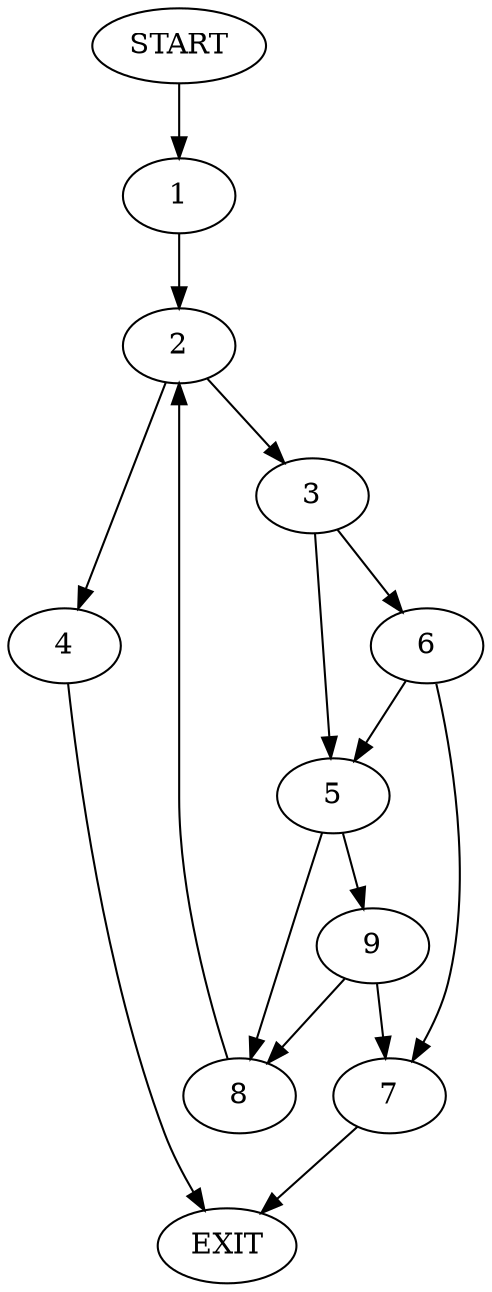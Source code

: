 digraph {
0 [label="START"]
10 [label="EXIT"]
0 -> 1
1 -> 2
2 -> 3
2 -> 4
4 -> 10
3 -> 5
3 -> 6
6 -> 5
6 -> 7
5 -> 8
5 -> 9
7 -> 10
8 -> 2
9 -> 8
9 -> 7
}
